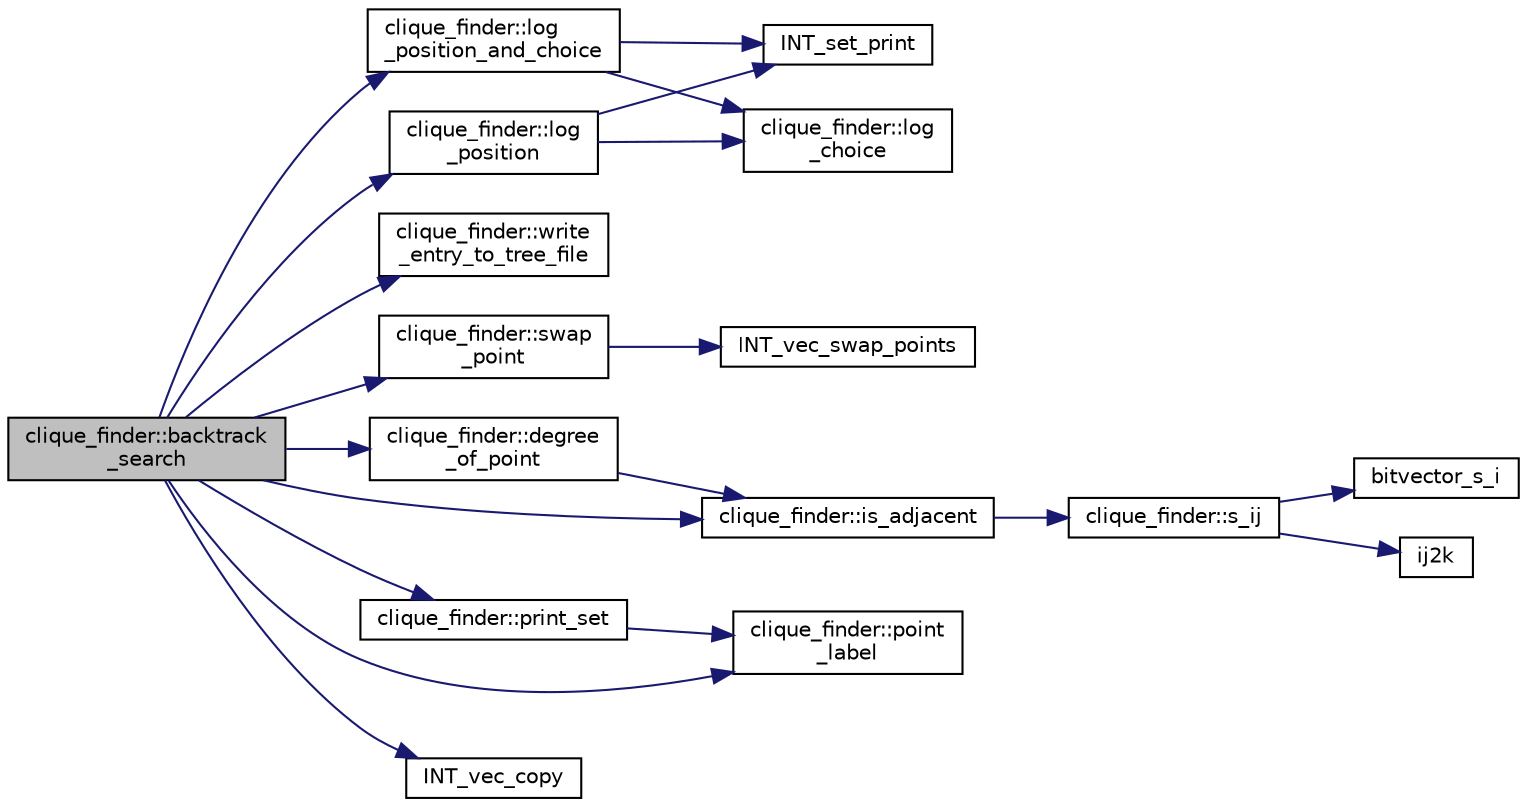 digraph "clique_finder::backtrack_search"
{
  edge [fontname="Helvetica",fontsize="10",labelfontname="Helvetica",labelfontsize="10"];
  node [fontname="Helvetica",fontsize="10",shape=record];
  rankdir="LR";
  Node19 [label="clique_finder::backtrack\l_search",height=0.2,width=0.4,color="black", fillcolor="grey75", style="filled", fontcolor="black"];
  Node19 -> Node20 [color="midnightblue",fontsize="10",style="solid",fontname="Helvetica"];
  Node20 [label="clique_finder::log\l_position",height=0.2,width=0.4,color="black", fillcolor="white", style="filled",URL="$dc/d82/classclique__finder.html#a6824d3ea2049ef742dccfec9733ed1ec"];
  Node20 -> Node21 [color="midnightblue",fontsize="10",style="solid",fontname="Helvetica"];
  Node21 [label="clique_finder::log\l_choice",height=0.2,width=0.4,color="black", fillcolor="white", style="filled",URL="$dc/d82/classclique__finder.html#a56075f72456d19c09a041f8c1c1b9927"];
  Node20 -> Node22 [color="midnightblue",fontsize="10",style="solid",fontname="Helvetica"];
  Node22 [label="INT_set_print",height=0.2,width=0.4,color="black", fillcolor="white", style="filled",URL="$df/dbf/sajeeb_8_c.html#a97614645ec11df30e0e896367f91ffd9"];
  Node19 -> Node23 [color="midnightblue",fontsize="10",style="solid",fontname="Helvetica"];
  Node23 [label="clique_finder::write\l_entry_to_tree_file",height=0.2,width=0.4,color="black", fillcolor="white", style="filled",URL="$dc/d82/classclique__finder.html#ad903a4dbd2188ead349dafd8fa0ef677"];
  Node19 -> Node24 [color="midnightblue",fontsize="10",style="solid",fontname="Helvetica"];
  Node24 [label="clique_finder::swap\l_point",height=0.2,width=0.4,color="black", fillcolor="white", style="filled",URL="$dc/d82/classclique__finder.html#a633ef9cbc0d127bb38ac2fff74afdf91"];
  Node24 -> Node25 [color="midnightblue",fontsize="10",style="solid",fontname="Helvetica"];
  Node25 [label="INT_vec_swap_points",height=0.2,width=0.4,color="black", fillcolor="white", style="filled",URL="$df/dbf/sajeeb_8_c.html#ab7fe4718a7a2f2c8ceb6ce44e4d6ac4e"];
  Node19 -> Node26 [color="midnightblue",fontsize="10",style="solid",fontname="Helvetica"];
  Node26 [label="clique_finder::is_adjacent",height=0.2,width=0.4,color="black", fillcolor="white", style="filled",URL="$dc/d82/classclique__finder.html#aa7d5513917099f0382cca14b9848360f"];
  Node26 -> Node27 [color="midnightblue",fontsize="10",style="solid",fontname="Helvetica"];
  Node27 [label="clique_finder::s_ij",height=0.2,width=0.4,color="black", fillcolor="white", style="filled",URL="$dc/d82/classclique__finder.html#acf6a483e2606040f80042b9de80e4b7b"];
  Node27 -> Node28 [color="midnightblue",fontsize="10",style="solid",fontname="Helvetica"];
  Node28 [label="bitvector_s_i",height=0.2,width=0.4,color="black", fillcolor="white", style="filled",URL="$df/dbf/sajeeb_8_c.html#ac0135a3681a44df3fe7af1545676fbe2"];
  Node27 -> Node29 [color="midnightblue",fontsize="10",style="solid",fontname="Helvetica"];
  Node29 [label="ij2k",height=0.2,width=0.4,color="black", fillcolor="white", style="filled",URL="$df/dbf/sajeeb_8_c.html#a68a0fe85ad4b80a9220cb33f9c4c0042"];
  Node19 -> Node30 [color="midnightblue",fontsize="10",style="solid",fontname="Helvetica"];
  Node30 [label="clique_finder::degree\l_of_point",height=0.2,width=0.4,color="black", fillcolor="white", style="filled",URL="$dc/d82/classclique__finder.html#ad3f084a4d6dfad8cd283f57933d6490d"];
  Node30 -> Node26 [color="midnightblue",fontsize="10",style="solid",fontname="Helvetica"];
  Node19 -> Node31 [color="midnightblue",fontsize="10",style="solid",fontname="Helvetica"];
  Node31 [label="clique_finder::point\l_label",height=0.2,width=0.4,color="black", fillcolor="white", style="filled",URL="$dc/d82/classclique__finder.html#aa700ea6605ea944583078acfc7ed63df"];
  Node19 -> Node32 [color="midnightblue",fontsize="10",style="solid",fontname="Helvetica"];
  Node32 [label="INT_vec_copy",height=0.2,width=0.4,color="black", fillcolor="white", style="filled",URL="$df/dbf/sajeeb_8_c.html#ac2d875e27e009af6ec04d17254d11075"];
  Node19 -> Node33 [color="midnightblue",fontsize="10",style="solid",fontname="Helvetica"];
  Node33 [label="clique_finder::log\l_position_and_choice",height=0.2,width=0.4,color="black", fillcolor="white", style="filled",URL="$dc/d82/classclique__finder.html#aa4b011fdcab17998ca2fdd181a8f760f"];
  Node33 -> Node21 [color="midnightblue",fontsize="10",style="solid",fontname="Helvetica"];
  Node33 -> Node22 [color="midnightblue",fontsize="10",style="solid",fontname="Helvetica"];
  Node19 -> Node34 [color="midnightblue",fontsize="10",style="solid",fontname="Helvetica"];
  Node34 [label="clique_finder::print_set",height=0.2,width=0.4,color="black", fillcolor="white", style="filled",URL="$dc/d82/classclique__finder.html#a850b257f0043aea4067ff9afbd554194"];
  Node34 -> Node31 [color="midnightblue",fontsize="10",style="solid",fontname="Helvetica"];
}

